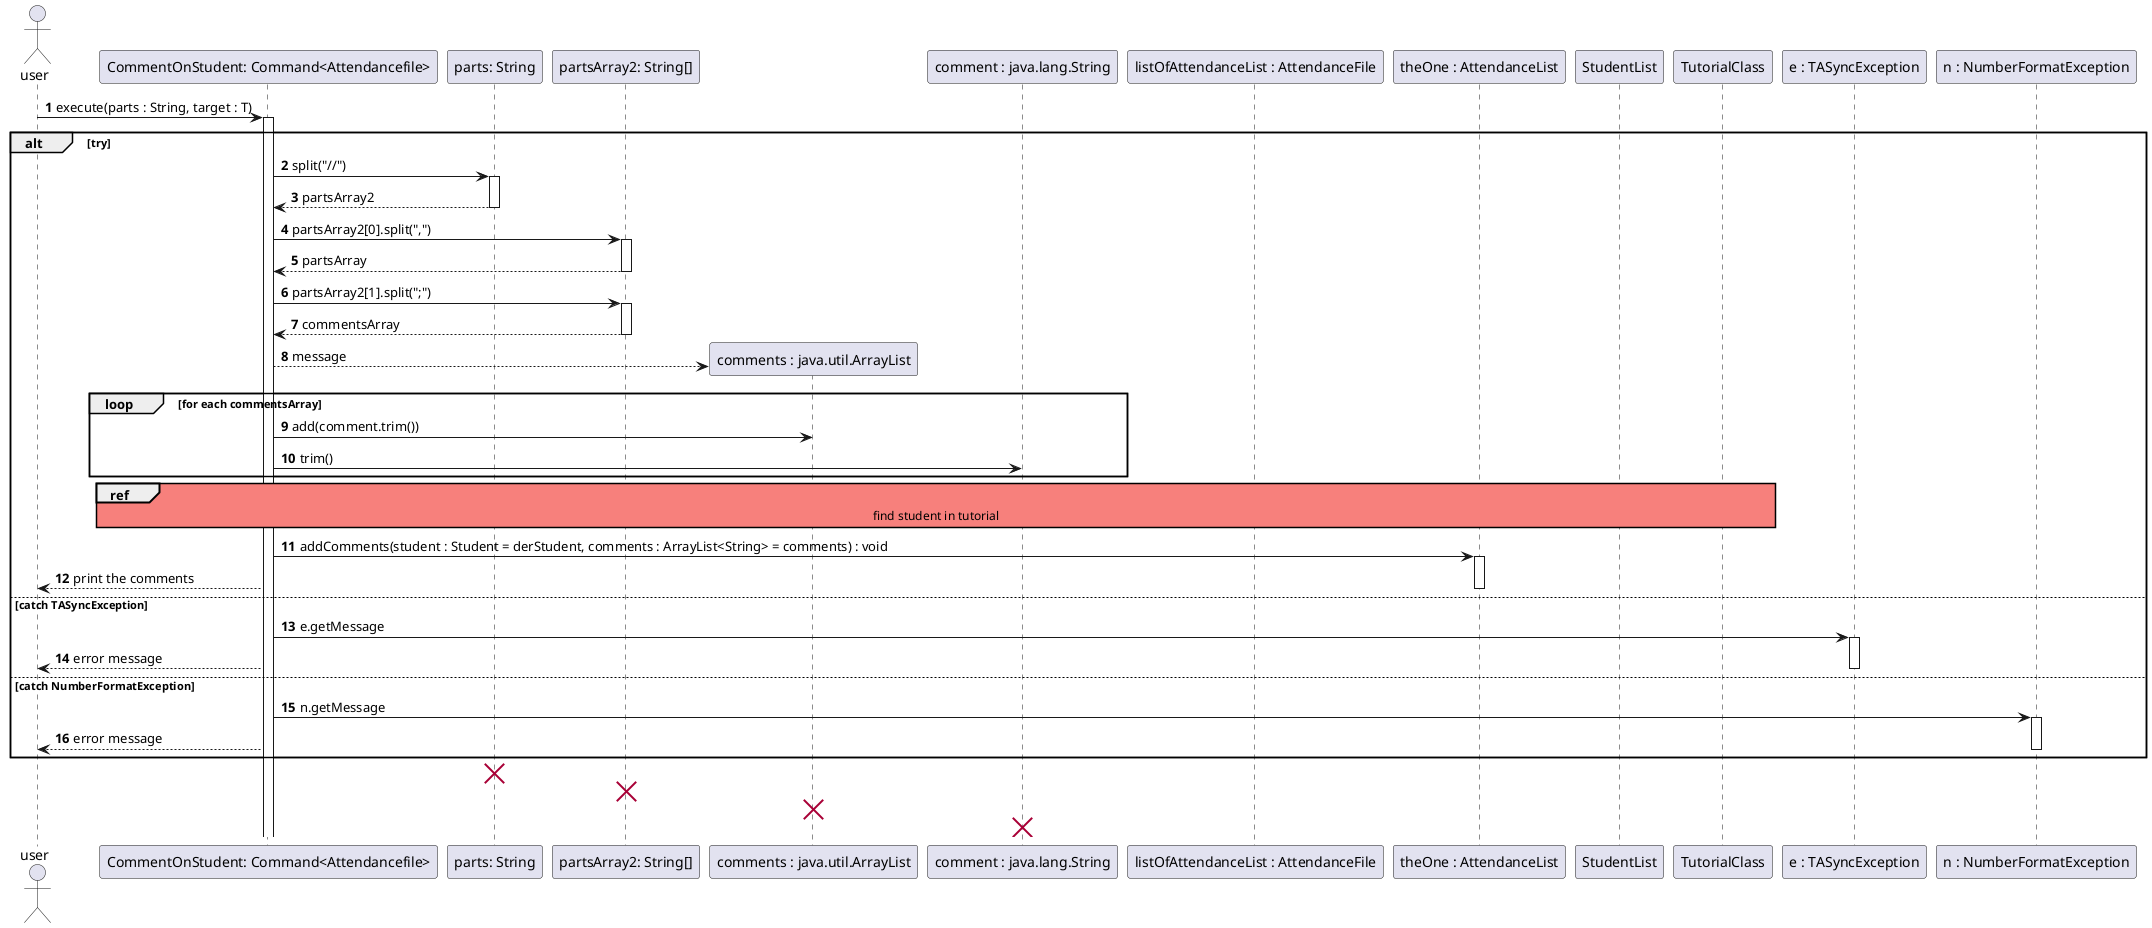 @startuml
'https://plantuml.com/sequence-diagram
actor user
autonumber

participant "CommentOnStudent: Command<Attendancefile>" as command
participant "parts: String" as parts
participant "partsArray2: String[]" as partsArray
participant "comments : java.util.ArrayList" as comments
participant "comment : java.lang.String" as comment
participant "listOfAttendanceList : AttendanceFile" as listOfAttendanceList
participant "theOne : AttendanceList" as theOne
participant "StudentList" as studentList
participant "TutorialClass" as tutorialClass
participant "e : TASyncException" as e
participant "n : NumberFormatException" as n


skinparam sequenceReferenceBackgroundColor #f7807c
skinparam sequenceAltBackgroundColor #f7807c


user -> command : execute(parts : String, target : T)
activate command
alt try

    command -> parts : split("//")
    activate parts
    parts --> command : partsArray2
    deactivate parts
    command -> partsArray : partsArray2[0].split(",")
    activate partsArray
    command <-- partsArray : partsArray
    deactivate partsArray
    command -> partsArray : partsArray2[1].split(";")
    activate partsArray
    command <-- partsArray : commentsArray
    deactivate partsArray
    create comments
    command --> comments: message

    loop for each commentsArray
    command -> comments : add(comment.trim())
    command -> comment : trim()
    end loop

ref over command, listOfAttendanceList, theOne, tutorialClass, studentList
find student in tutorial
end ref


    command -> theOne : addComments(student : Student = derStudent, comments : ArrayList<String> = comments) : void
    activate theOne
    command --> user : print the comments

deactivate theOne
    else catch TASyncException


    command -> e : e.getMessage
    activate e
    user <-- command : error message
    deactivate e

    else catch NumberFormatException
     command -> n : n.getMessage
     activate n
     user <-- command : error message
     deactivate n
end
destroy parts
destroy partsArray
destroy comments
destroy comment

@enduml